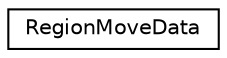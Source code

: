 digraph G
{
  edge [fontname="Helvetica",fontsize="10",labelfontname="Helvetica",labelfontsize="10"];
  node [fontname="Helvetica",fontsize="10",shape=record];
  rankdir=LR;
  Node1 [label="RegionMoveData",height=0.2,width=0.4,color="black", fillcolor="white", style="filled",URL="$d6/dba/structRegionMoveData.html"];
}
